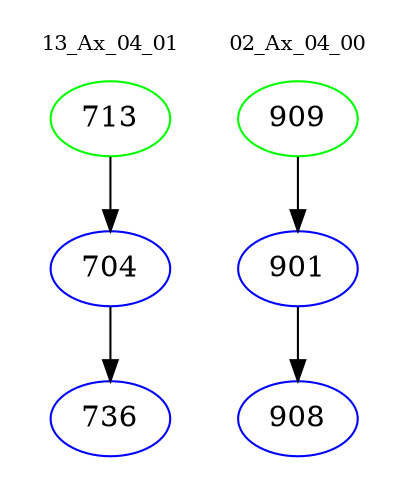 digraph{
subgraph cluster_0 {
color = white
label = "13_Ax_04_01";
fontsize=10;
T0_713 [label="713", color="green"]
T0_713 -> T0_704 [color="black"]
T0_704 [label="704", color="blue"]
T0_704 -> T0_736 [color="black"]
T0_736 [label="736", color="blue"]
}
subgraph cluster_1 {
color = white
label = "02_Ax_04_00";
fontsize=10;
T1_909 [label="909", color="green"]
T1_909 -> T1_901 [color="black"]
T1_901 [label="901", color="blue"]
T1_901 -> T1_908 [color="black"]
T1_908 [label="908", color="blue"]
}
}
